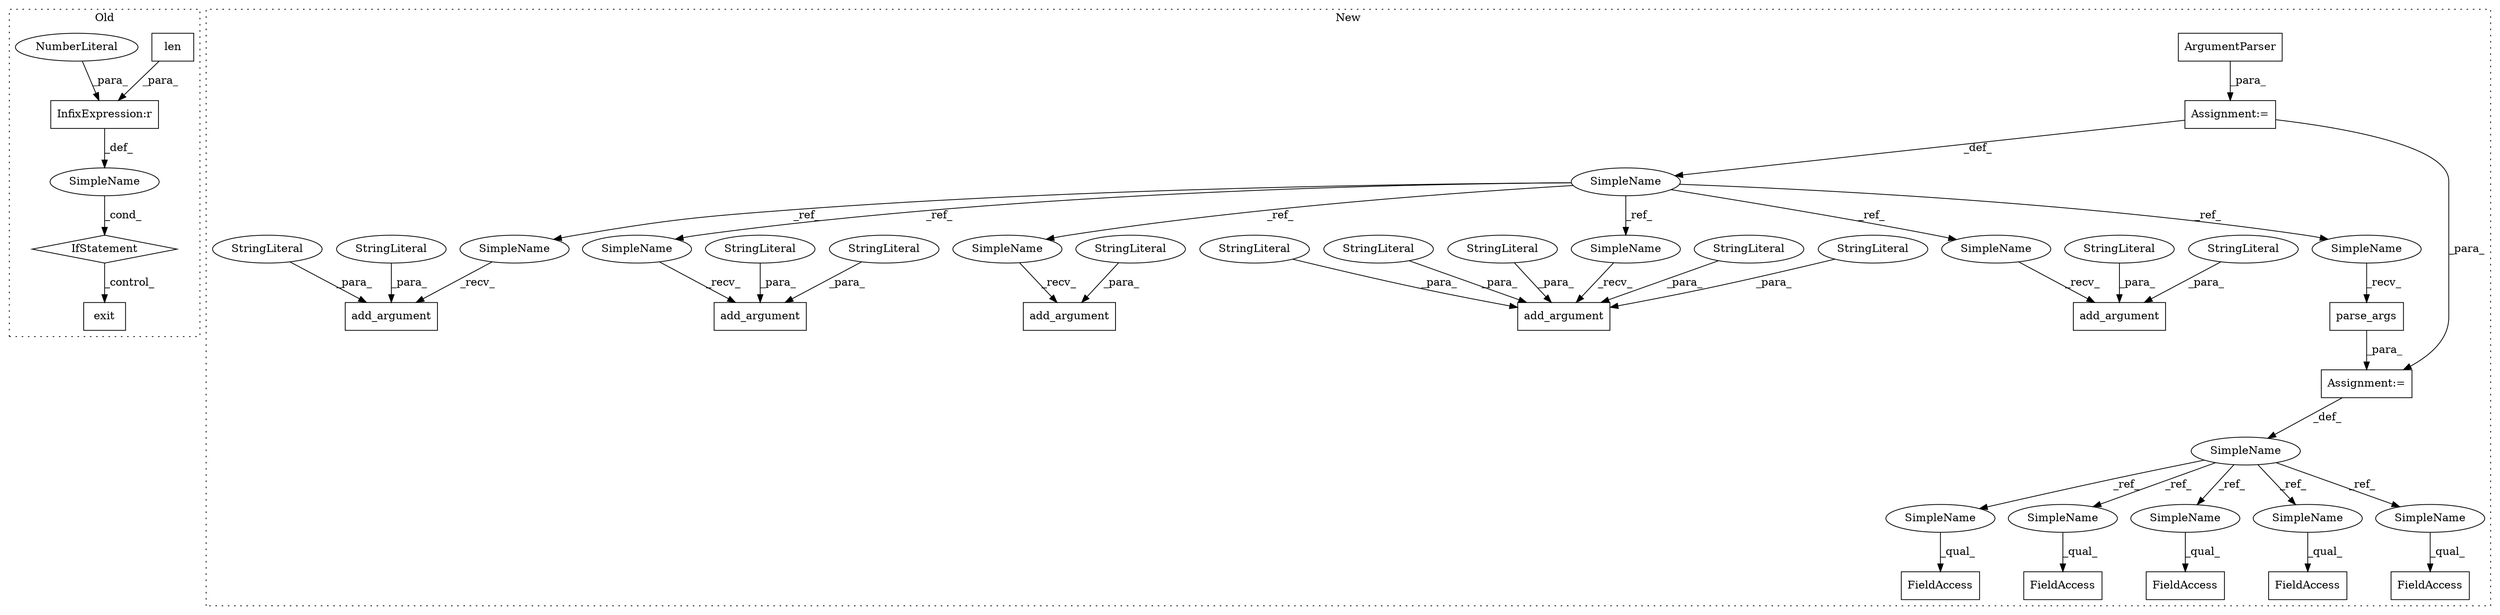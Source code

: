 digraph G {
subgraph cluster0 {
1 [label="exit" a="32" s="4835,4841" l="5,1" shape="box"];
3 [label="len" a="32" s="4758,4770" l="4,1" shape="box"];
4 [label="IfStatement" a="25" s="4754,4775" l="4,2" shape="diamond"];
6 [label="SimpleName" a="42" s="" l="" shape="ellipse"];
9 [label="InfixExpression:r" a="27" s="4771" l="3" shape="box"];
10 [label="NumberLiteral" a="34" s="4774" l="1" shape="ellipse"];
label = "Old";
style="dotted";
}
subgraph cluster1 {
2 [label="ArgumentParser" a="32" s="4946,4968" l="15,1" shape="box"];
5 [label="add_argument" a="32" s="5306,5403" l="13,1" shape="box"];
7 [label="StringLiteral" a="45" s="5336" l="42" shape="ellipse"];
8 [label="parse_args" a="32" s="5619" l="12" shape="box"];
11 [label="Assignment:=" a="7" s="4936" l="1" shape="box"];
12 [label="StringLiteral" a="45" s="5319" l="16" shape="ellipse"];
13 [label="Assignment:=" a="7" s="5611" l="1" shape="box"];
14 [label="FieldAccess" a="22" s="5840" l="9" shape="box"];
15 [label="SimpleName" a="42" s="4930" l="6" shape="ellipse"];
16 [label="FieldAccess" a="22" s="5928" l="12" shape="box"];
17 [label="add_argument" a="32" s="5502,5600" l="13,1" shape="box"];
18 [label="SimpleName" a="42" s="5607" l="4" shape="ellipse"];
19 [label="StringLiteral" a="45" s="5532" l="14" shape="ellipse"];
20 [label="add_argument" a="32" s="4982,5122" l="13,1" shape="box"];
21 [label="StringLiteral" a="45" s="5520" l="11" shape="ellipse"];
22 [label="StringLiteral" a="45" s="5515" l="4" shape="ellipse"];
23 [label="StringLiteral" a="45" s="5561" l="10" shape="ellipse"];
24 [label="FieldAccess" a="22" s="5701" l="13" shape="box"];
25 [label="add_argument" a="32" s="5417,5488" l="13,1" shape="box"];
26 [label="StringLiteral" a="45" s="5547" l="13" shape="ellipse"];
27 [label="add_argument" a="32" s="5221,5292" l="13,1" shape="box"];
28 [label="StringLiteral" a="45" s="4995" l="11" shape="ellipse"];
29 [label="StringLiteral" a="45" s="5007" l="96" shape="ellipse"];
30 [label="StringLiteral" a="45" s="5243" l="40" shape="ellipse"];
31 [label="StringLiteral" a="45" s="5234" l="8" shape="ellipse"];
32 [label="FieldAccess" a="22" s="5823" l="9" shape="box"];
33 [label="FieldAccess" a="22" s="5861" l="9" shape="box"];
34 [label="StringLiteral" a="45" s="5430" l="8" shape="ellipse"];
35 [label="SimpleName" a="42" s="5840" l="4" shape="ellipse"];
36 [label="SimpleName" a="42" s="5928" l="4" shape="ellipse"];
37 [label="SimpleName" a="42" s="5823" l="4" shape="ellipse"];
38 [label="SimpleName" a="42" s="5701" l="4" shape="ellipse"];
39 [label="SimpleName" a="42" s="5861" l="4" shape="ellipse"];
40 [label="SimpleName" a="42" s="5495" l="6" shape="ellipse"];
41 [label="SimpleName" a="42" s="5612" l="6" shape="ellipse"];
42 [label="SimpleName" a="42" s="5299" l="6" shape="ellipse"];
43 [label="SimpleName" a="42" s="5214" l="6" shape="ellipse"];
44 [label="SimpleName" a="42" s="4975" l="6" shape="ellipse"];
45 [label="SimpleName" a="42" s="5410" l="6" shape="ellipse"];
label = "New";
style="dotted";
}
2 -> 11 [label="_para_"];
3 -> 9 [label="_para_"];
4 -> 1 [label="_control_"];
6 -> 4 [label="_cond_"];
7 -> 5 [label="_para_"];
8 -> 13 [label="_para_"];
9 -> 6 [label="_def_"];
10 -> 9 [label="_para_"];
11 -> 13 [label="_para_"];
11 -> 15 [label="_def_"];
12 -> 5 [label="_para_"];
13 -> 18 [label="_def_"];
15 -> 44 [label="_ref_"];
15 -> 40 [label="_ref_"];
15 -> 41 [label="_ref_"];
15 -> 42 [label="_ref_"];
15 -> 43 [label="_ref_"];
15 -> 45 [label="_ref_"];
18 -> 38 [label="_ref_"];
18 -> 35 [label="_ref_"];
18 -> 37 [label="_ref_"];
18 -> 39 [label="_ref_"];
18 -> 36 [label="_ref_"];
19 -> 17 [label="_para_"];
21 -> 17 [label="_para_"];
22 -> 17 [label="_para_"];
23 -> 17 [label="_para_"];
26 -> 17 [label="_para_"];
28 -> 20 [label="_para_"];
29 -> 20 [label="_para_"];
30 -> 27 [label="_para_"];
31 -> 27 [label="_para_"];
34 -> 25 [label="_para_"];
35 -> 14 [label="_qual_"];
36 -> 16 [label="_qual_"];
37 -> 32 [label="_qual_"];
38 -> 24 [label="_qual_"];
39 -> 33 [label="_qual_"];
40 -> 17 [label="_recv_"];
41 -> 8 [label="_recv_"];
42 -> 5 [label="_recv_"];
43 -> 27 [label="_recv_"];
44 -> 20 [label="_recv_"];
45 -> 25 [label="_recv_"];
}